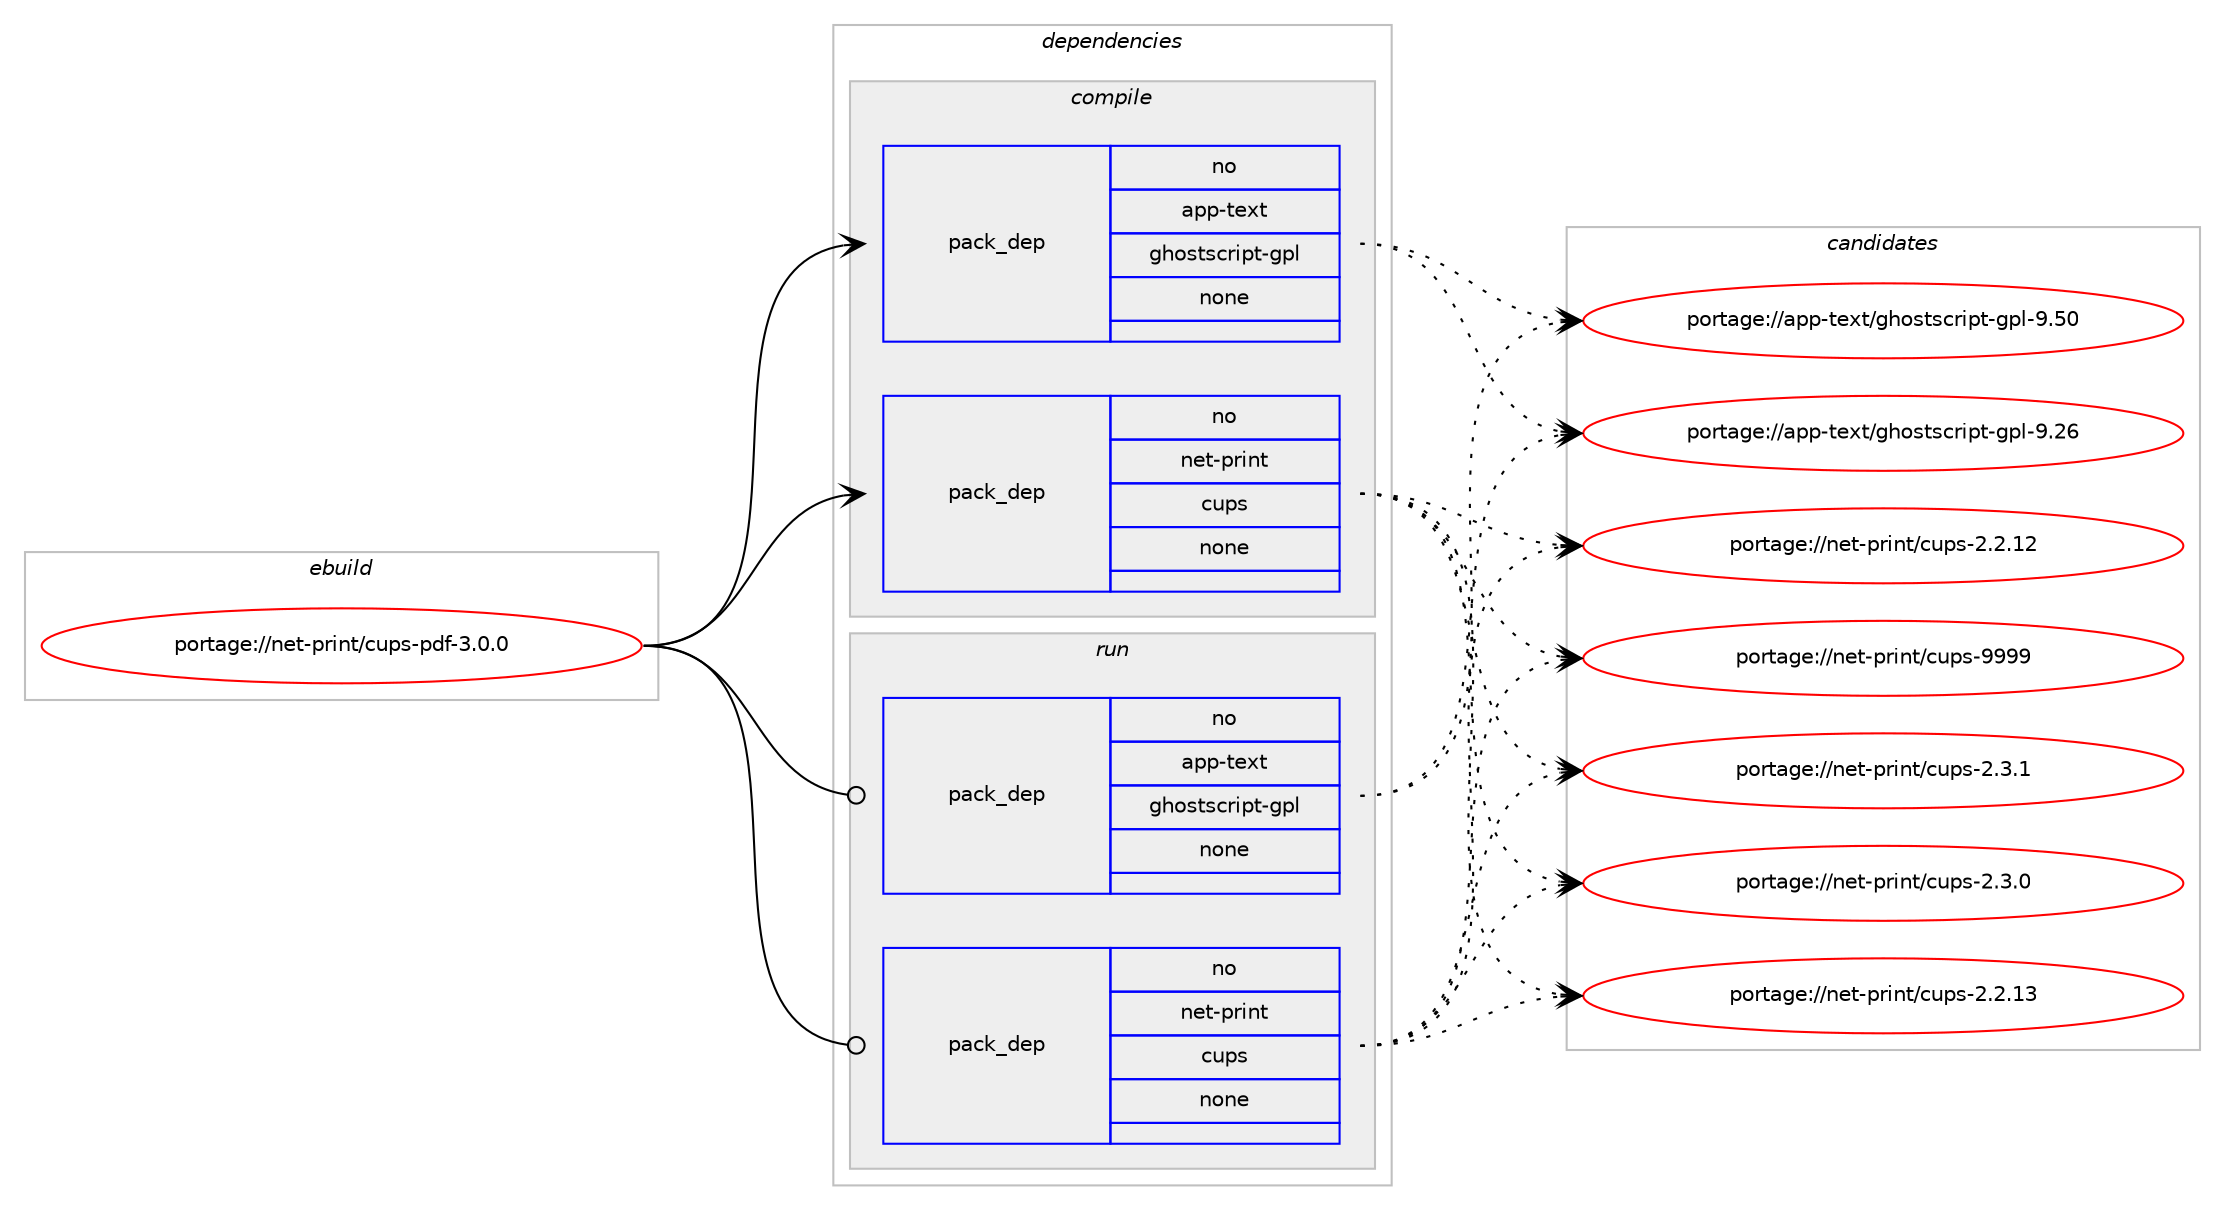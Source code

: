 digraph prolog {

# *************
# Graph options
# *************

newrank=true;
concentrate=true;
compound=true;
graph [rankdir=LR,fontname=Helvetica,fontsize=10,ranksep=1.5];#, ranksep=2.5, nodesep=0.2];
edge  [arrowhead=vee];
node  [fontname=Helvetica,fontsize=10];

# **********
# The ebuild
# **********

subgraph cluster_leftcol {
color=gray;
rank=same;
label=<<i>ebuild</i>>;
id [label="portage://net-print/cups-pdf-3.0.0", color=red, width=4, href="../net-print/cups-pdf-3.0.0.svg"];
}

# ****************
# The dependencies
# ****************

subgraph cluster_midcol {
color=gray;
label=<<i>dependencies</i>>;
subgraph cluster_compile {
fillcolor="#eeeeee";
style=filled;
label=<<i>compile</i>>;
subgraph pack89553 {
dependency114644 [label=<<TABLE BORDER="0" CELLBORDER="1" CELLSPACING="0" CELLPADDING="4" WIDTH="220"><TR><TD ROWSPAN="6" CELLPADDING="30">pack_dep</TD></TR><TR><TD WIDTH="110">no</TD></TR><TR><TD>app-text</TD></TR><TR><TD>ghostscript-gpl</TD></TR><TR><TD>none</TD></TR><TR><TD></TD></TR></TABLE>>, shape=none, color=blue];
}
id:e -> dependency114644:w [weight=20,style="solid",arrowhead="vee"];
subgraph pack89554 {
dependency114645 [label=<<TABLE BORDER="0" CELLBORDER="1" CELLSPACING="0" CELLPADDING="4" WIDTH="220"><TR><TD ROWSPAN="6" CELLPADDING="30">pack_dep</TD></TR><TR><TD WIDTH="110">no</TD></TR><TR><TD>net-print</TD></TR><TR><TD>cups</TD></TR><TR><TD>none</TD></TR><TR><TD></TD></TR></TABLE>>, shape=none, color=blue];
}
id:e -> dependency114645:w [weight=20,style="solid",arrowhead="vee"];
}
subgraph cluster_compileandrun {
fillcolor="#eeeeee";
style=filled;
label=<<i>compile and run</i>>;
}
subgraph cluster_run {
fillcolor="#eeeeee";
style=filled;
label=<<i>run</i>>;
subgraph pack89555 {
dependency114646 [label=<<TABLE BORDER="0" CELLBORDER="1" CELLSPACING="0" CELLPADDING="4" WIDTH="220"><TR><TD ROWSPAN="6" CELLPADDING="30">pack_dep</TD></TR><TR><TD WIDTH="110">no</TD></TR><TR><TD>app-text</TD></TR><TR><TD>ghostscript-gpl</TD></TR><TR><TD>none</TD></TR><TR><TD></TD></TR></TABLE>>, shape=none, color=blue];
}
id:e -> dependency114646:w [weight=20,style="solid",arrowhead="odot"];
subgraph pack89556 {
dependency114647 [label=<<TABLE BORDER="0" CELLBORDER="1" CELLSPACING="0" CELLPADDING="4" WIDTH="220"><TR><TD ROWSPAN="6" CELLPADDING="30">pack_dep</TD></TR><TR><TD WIDTH="110">no</TD></TR><TR><TD>net-print</TD></TR><TR><TD>cups</TD></TR><TR><TD>none</TD></TR><TR><TD></TD></TR></TABLE>>, shape=none, color=blue];
}
id:e -> dependency114647:w [weight=20,style="solid",arrowhead="odot"];
}
}

# **************
# The candidates
# **************

subgraph cluster_choices {
rank=same;
color=gray;
label=<<i>candidates</i>>;

subgraph choice89553 {
color=black;
nodesep=1;
choice97112112451161011201164710310411111511611599114105112116451031121084557465348 [label="portage://app-text/ghostscript-gpl-9.50", color=red, width=4,href="../app-text/ghostscript-gpl-9.50.svg"];
choice97112112451161011201164710310411111511611599114105112116451031121084557465054 [label="portage://app-text/ghostscript-gpl-9.26", color=red, width=4,href="../app-text/ghostscript-gpl-9.26.svg"];
dependency114644:e -> choice97112112451161011201164710310411111511611599114105112116451031121084557465348:w [style=dotted,weight="100"];
dependency114644:e -> choice97112112451161011201164710310411111511611599114105112116451031121084557465054:w [style=dotted,weight="100"];
}
subgraph choice89554 {
color=black;
nodesep=1;
choice1101011164511211410511011647991171121154557575757 [label="portage://net-print/cups-9999", color=red, width=4,href="../net-print/cups-9999.svg"];
choice110101116451121141051101164799117112115455046514649 [label="portage://net-print/cups-2.3.1", color=red, width=4,href="../net-print/cups-2.3.1.svg"];
choice110101116451121141051101164799117112115455046514648 [label="portage://net-print/cups-2.3.0", color=red, width=4,href="../net-print/cups-2.3.0.svg"];
choice11010111645112114105110116479911711211545504650464951 [label="portage://net-print/cups-2.2.13", color=red, width=4,href="../net-print/cups-2.2.13.svg"];
choice11010111645112114105110116479911711211545504650464950 [label="portage://net-print/cups-2.2.12", color=red, width=4,href="../net-print/cups-2.2.12.svg"];
dependency114645:e -> choice1101011164511211410511011647991171121154557575757:w [style=dotted,weight="100"];
dependency114645:e -> choice110101116451121141051101164799117112115455046514649:w [style=dotted,weight="100"];
dependency114645:e -> choice110101116451121141051101164799117112115455046514648:w [style=dotted,weight="100"];
dependency114645:e -> choice11010111645112114105110116479911711211545504650464951:w [style=dotted,weight="100"];
dependency114645:e -> choice11010111645112114105110116479911711211545504650464950:w [style=dotted,weight="100"];
}
subgraph choice89555 {
color=black;
nodesep=1;
choice97112112451161011201164710310411111511611599114105112116451031121084557465348 [label="portage://app-text/ghostscript-gpl-9.50", color=red, width=4,href="../app-text/ghostscript-gpl-9.50.svg"];
choice97112112451161011201164710310411111511611599114105112116451031121084557465054 [label="portage://app-text/ghostscript-gpl-9.26", color=red, width=4,href="../app-text/ghostscript-gpl-9.26.svg"];
dependency114646:e -> choice97112112451161011201164710310411111511611599114105112116451031121084557465348:w [style=dotted,weight="100"];
dependency114646:e -> choice97112112451161011201164710310411111511611599114105112116451031121084557465054:w [style=dotted,weight="100"];
}
subgraph choice89556 {
color=black;
nodesep=1;
choice1101011164511211410511011647991171121154557575757 [label="portage://net-print/cups-9999", color=red, width=4,href="../net-print/cups-9999.svg"];
choice110101116451121141051101164799117112115455046514649 [label="portage://net-print/cups-2.3.1", color=red, width=4,href="../net-print/cups-2.3.1.svg"];
choice110101116451121141051101164799117112115455046514648 [label="portage://net-print/cups-2.3.0", color=red, width=4,href="../net-print/cups-2.3.0.svg"];
choice11010111645112114105110116479911711211545504650464951 [label="portage://net-print/cups-2.2.13", color=red, width=4,href="../net-print/cups-2.2.13.svg"];
choice11010111645112114105110116479911711211545504650464950 [label="portage://net-print/cups-2.2.12", color=red, width=4,href="../net-print/cups-2.2.12.svg"];
dependency114647:e -> choice1101011164511211410511011647991171121154557575757:w [style=dotted,weight="100"];
dependency114647:e -> choice110101116451121141051101164799117112115455046514649:w [style=dotted,weight="100"];
dependency114647:e -> choice110101116451121141051101164799117112115455046514648:w [style=dotted,weight="100"];
dependency114647:e -> choice11010111645112114105110116479911711211545504650464951:w [style=dotted,weight="100"];
dependency114647:e -> choice11010111645112114105110116479911711211545504650464950:w [style=dotted,weight="100"];
}
}

}
